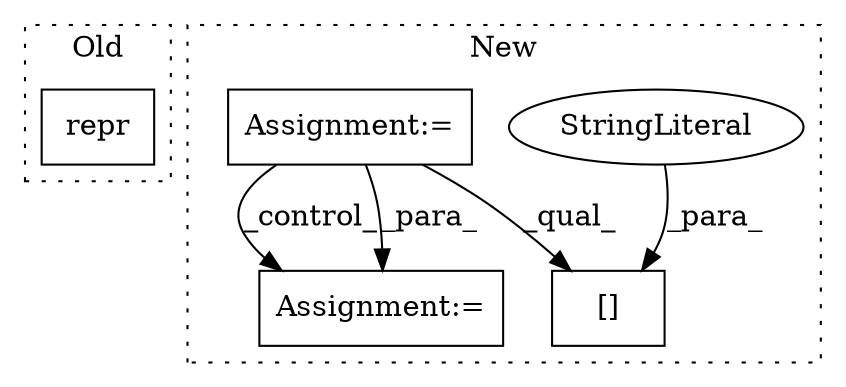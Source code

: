 digraph G {
subgraph cluster0 {
1 [label="repr" a="32" s="714,725" l="5,1" shape="box"];
label = "Old";
style="dotted";
}
subgraph cluster1 {
2 [label="[]" a="2" s="759,815" l="39,1" shape="box"];
3 [label="StringLiteral" a="45" s="798" l="17" shape="ellipse"];
4 [label="Assignment:=" a="7" s="692" l="1" shape="box"];
5 [label="Assignment:=" a="7" s="952" l="2" shape="box"];
label = "New";
style="dotted";
}
3 -> 2 [label="_para_"];
4 -> 2 [label="_qual_"];
4 -> 5 [label="_control_"];
4 -> 5 [label="_para_"];
}